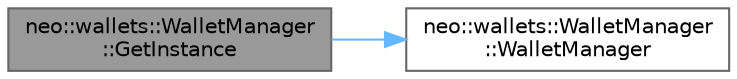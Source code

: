 digraph "neo::wallets::WalletManager::GetInstance"
{
 // LATEX_PDF_SIZE
  bgcolor="transparent";
  edge [fontname=Helvetica,fontsize=10,labelfontname=Helvetica,labelfontsize=10];
  node [fontname=Helvetica,fontsize=10,shape=box,height=0.2,width=0.4];
  rankdir="LR";
  Node1 [id="Node000001",label="neo::wallets::WalletManager\l::GetInstance",height=0.2,width=0.4,color="gray40", fillcolor="grey60", style="filled", fontcolor="black",tooltip="Gets the instance."];
  Node1 -> Node2 [id="edge2_Node000001_Node000002",color="steelblue1",style="solid",tooltip=" "];
  Node2 [id="Node000002",label="neo::wallets::WalletManager\l::WalletManager",height=0.2,width=0.4,color="grey40", fillcolor="white", style="filled",URL="$classneo_1_1wallets_1_1_wallet_manager.html#a6f45a0597beac4d57946cbd67c0edcac",tooltip=" "];
}
